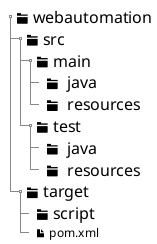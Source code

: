 @startuml
salt
{
    {T
        + <size:16><&folder> webautomation
            ++ <size:16><&folder> src
                +++ <size:16><&folder> main
                ++++ <size:16><&folder> <color:black> java
                ++++ <size:16><&folder> <color:black> resources
                +++ <size:16><&folder> test
                ++++ <size:16><&folder> <color:black> java
                ++++ <size:16><&folder> <color:black> resources
                
            ++ <size:16><&folder> target
                +++ <size:16><&folder> script
            +++ <size:12><&file> pom.xml
    }
}
@enduml
